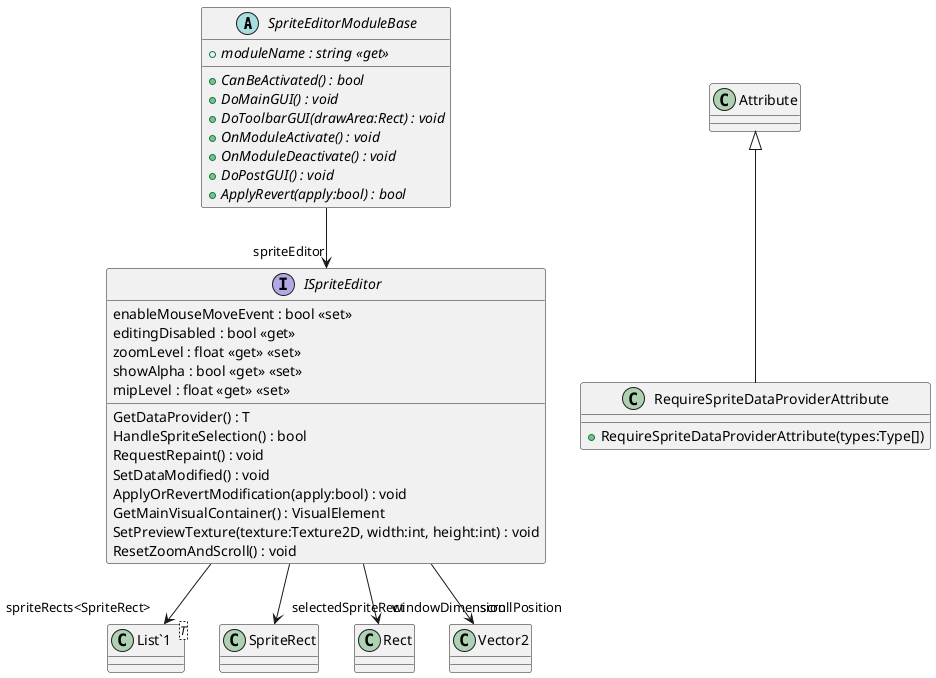 @startuml
abstract class SpriteEditorModuleBase {
    + {abstract} moduleName : string <<get>>
    + {abstract} CanBeActivated() : bool
    + {abstract} DoMainGUI() : void
    + {abstract} DoToolbarGUI(drawArea:Rect) : void
    + {abstract} OnModuleActivate() : void
    + {abstract} OnModuleDeactivate() : void
    + {abstract} DoPostGUI() : void
    + {abstract} ApplyRevert(apply:bool) : bool
}
interface ISpriteEditor {
    enableMouseMoveEvent : bool <<set>>
    editingDisabled : bool <<get>>
    GetDataProvider() : T
    HandleSpriteSelection() : bool
    RequestRepaint() : void
    SetDataModified() : void
    ApplyOrRevertModification(apply:bool) : void
    GetMainVisualContainer() : VisualElement
    SetPreviewTexture(texture:Texture2D, width:int, height:int) : void
    ResetZoomAndScroll() : void
    zoomLevel : float <<get>> <<set>>
    showAlpha : bool <<get>> <<set>>
    mipLevel : float <<get>> <<set>>
}
class RequireSpriteDataProviderAttribute {
    + RequireSpriteDataProviderAttribute(types:Type[])
}
class "List`1"<T> {
}
SpriteEditorModuleBase --> "spriteEditor" ISpriteEditor
ISpriteEditor --> "spriteRects<SpriteRect>" "List`1"
ISpriteEditor --> "selectedSpriteRect" SpriteRect
ISpriteEditor --> "windowDimension" Rect
ISpriteEditor --> "scrollPosition" Vector2
Attribute <|-- RequireSpriteDataProviderAttribute
@enduml
